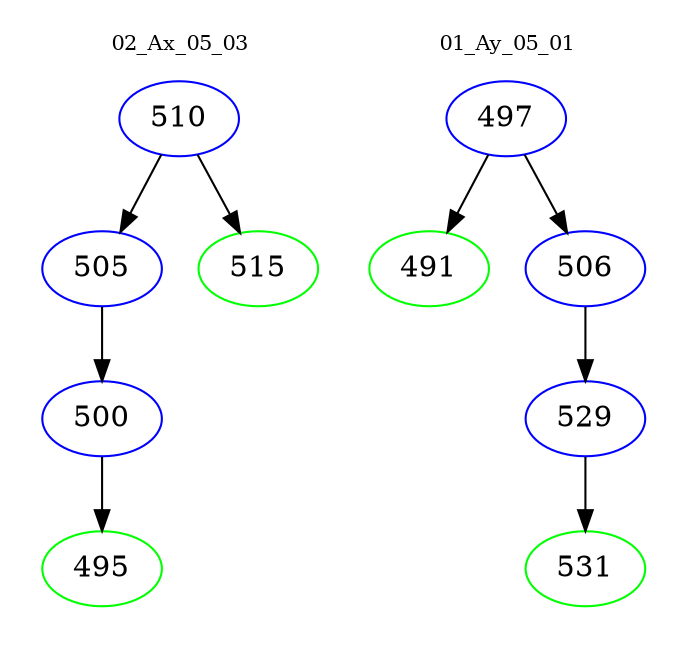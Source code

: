 digraph{
subgraph cluster_0 {
color = white
label = "02_Ax_05_03";
fontsize=10;
T0_510 [label="510", color="blue"]
T0_510 -> T0_505 [color="black"]
T0_505 [label="505", color="blue"]
T0_505 -> T0_500 [color="black"]
T0_500 [label="500", color="blue"]
T0_500 -> T0_495 [color="black"]
T0_495 [label="495", color="green"]
T0_510 -> T0_515 [color="black"]
T0_515 [label="515", color="green"]
}
subgraph cluster_1 {
color = white
label = "01_Ay_05_01";
fontsize=10;
T1_497 [label="497", color="blue"]
T1_497 -> T1_491 [color="black"]
T1_491 [label="491", color="green"]
T1_497 -> T1_506 [color="black"]
T1_506 [label="506", color="blue"]
T1_506 -> T1_529 [color="black"]
T1_529 [label="529", color="blue"]
T1_529 -> T1_531 [color="black"]
T1_531 [label="531", color="green"]
}
}
